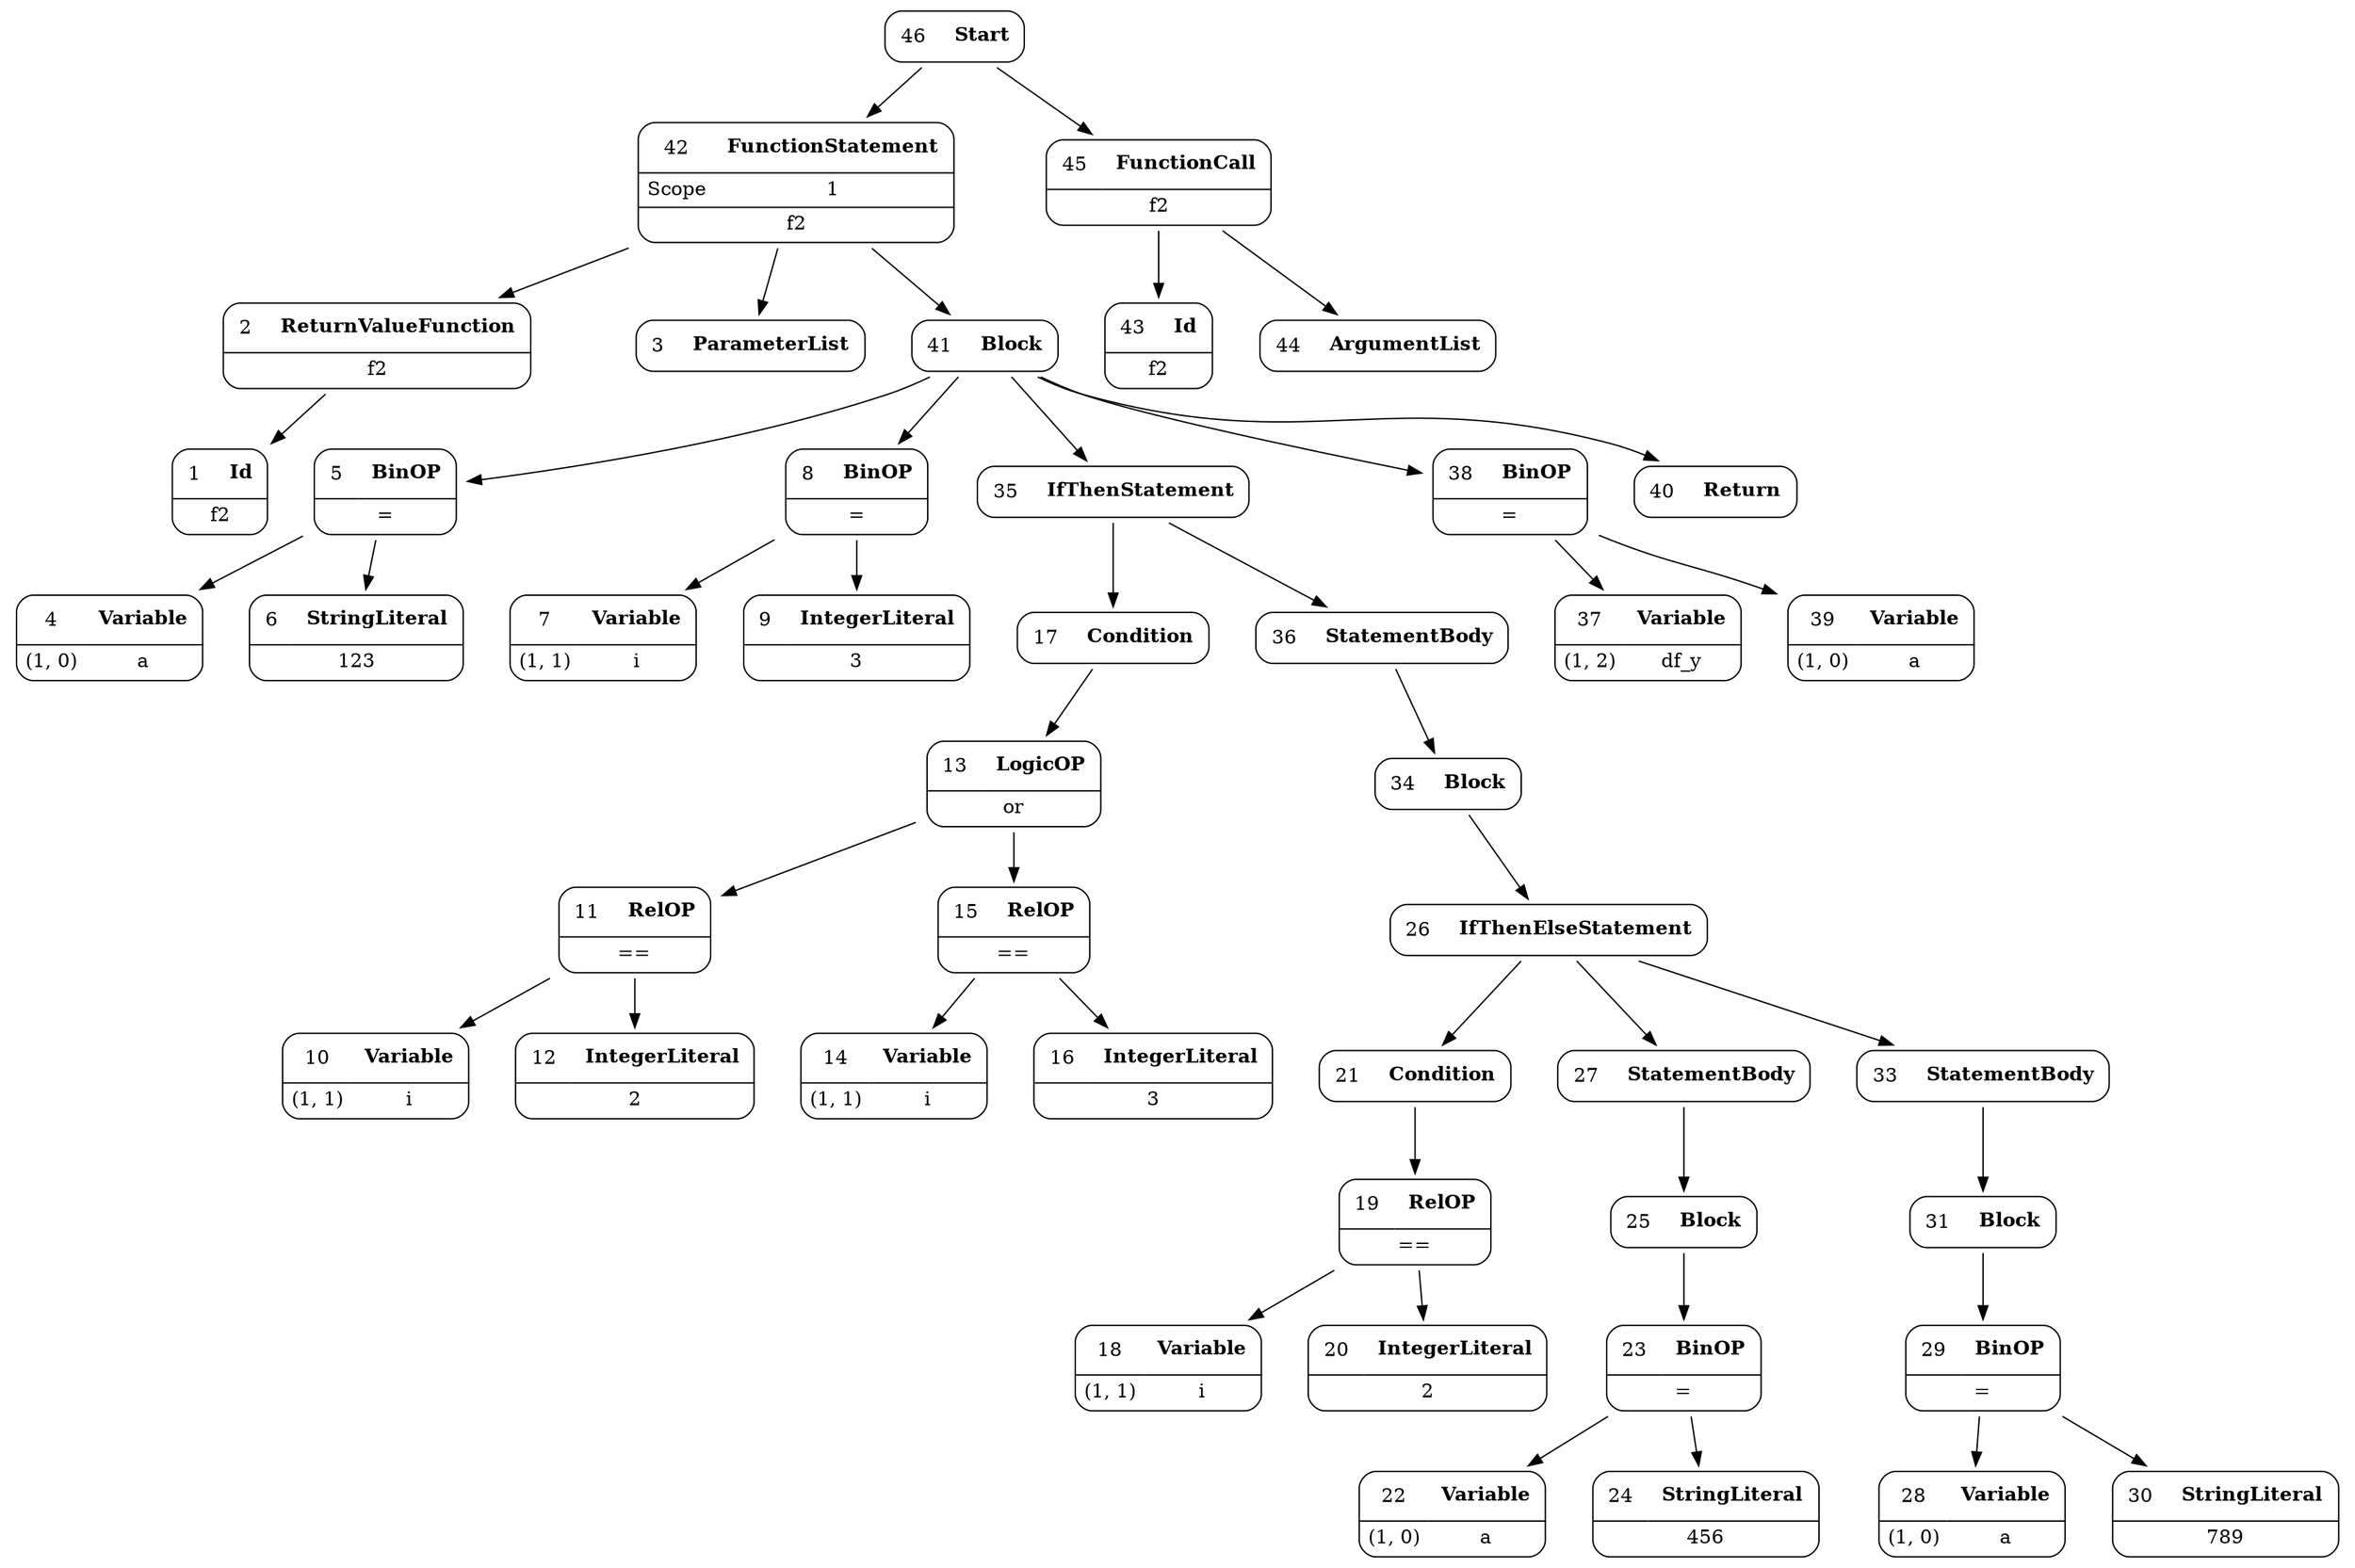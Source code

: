 digraph ast {
node [shape=none];
1 [label=<<TABLE border='1' cellspacing='0' cellpadding='10' style='rounded' ><TR><TD border='0'>1</TD><TD border='0'><B>Id</B></TD></TR><HR/><TR><TD border='0' cellpadding='5' colspan='2'>f2</TD></TR></TABLE>>];
2 [label=<<TABLE border='1' cellspacing='0' cellpadding='10' style='rounded' ><TR><TD border='0'>2</TD><TD border='0'><B>ReturnValueFunction</B></TD></TR><HR/><TR><TD border='0' cellpadding='5' colspan='2'>f2</TD></TR></TABLE>>];
2 -> 1 [weight=2];
3 [label=<<TABLE border='1' cellspacing='0' cellpadding='10' style='rounded' ><TR><TD border='0'>3</TD><TD border='0'><B>ParameterList</B></TD></TR></TABLE>>];
4 [label=<<TABLE border='1' cellspacing='0' cellpadding='10' style='rounded' ><TR><TD border='0'>4</TD><TD border='0'><B>Variable</B></TD></TR><HR/><TR><TD border='0' cellpadding='5'>(1, 0)</TD><TD border='0' cellpadding='5'>a</TD></TR></TABLE>>];
5 [label=<<TABLE border='1' cellspacing='0' cellpadding='10' style='rounded' ><TR><TD border='0'>5</TD><TD border='0'><B>BinOP</B></TD></TR><HR/><TR><TD border='0' cellpadding='5' colspan='2'>=</TD></TR></TABLE>>];
5 -> 4 [weight=2];
5 -> 6 [weight=2];
6 [label=<<TABLE border='1' cellspacing='0' cellpadding='10' style='rounded' ><TR><TD border='0'>6</TD><TD border='0'><B>StringLiteral</B></TD></TR><HR/><TR><TD border='0' cellpadding='5' colspan='2'>123</TD></TR></TABLE>>];
7 [label=<<TABLE border='1' cellspacing='0' cellpadding='10' style='rounded' ><TR><TD border='0'>7</TD><TD border='0'><B>Variable</B></TD></TR><HR/><TR><TD border='0' cellpadding='5'>(1, 1)</TD><TD border='0' cellpadding='5'>i</TD></TR></TABLE>>];
8 [label=<<TABLE border='1' cellspacing='0' cellpadding='10' style='rounded' ><TR><TD border='0'>8</TD><TD border='0'><B>BinOP</B></TD></TR><HR/><TR><TD border='0' cellpadding='5' colspan='2'>=</TD></TR></TABLE>>];
8 -> 7 [weight=2];
8 -> 9 [weight=2];
9 [label=<<TABLE border='1' cellspacing='0' cellpadding='10' style='rounded' ><TR><TD border='0'>9</TD><TD border='0'><B>IntegerLiteral</B></TD></TR><HR/><TR><TD border='0' cellpadding='5' colspan='2'>3</TD></TR></TABLE>>];
10 [label=<<TABLE border='1' cellspacing='0' cellpadding='10' style='rounded' ><TR><TD border='0'>10</TD><TD border='0'><B>Variable</B></TD></TR><HR/><TR><TD border='0' cellpadding='5'>(1, 1)</TD><TD border='0' cellpadding='5'>i</TD></TR></TABLE>>];
11 [label=<<TABLE border='1' cellspacing='0' cellpadding='10' style='rounded' ><TR><TD border='0'>11</TD><TD border='0'><B>RelOP</B></TD></TR><HR/><TR><TD border='0' cellpadding='5' colspan='2'>==</TD></TR></TABLE>>];
11 -> 10 [weight=2];
11 -> 12 [weight=2];
12 [label=<<TABLE border='1' cellspacing='0' cellpadding='10' style='rounded' ><TR><TD border='0'>12</TD><TD border='0'><B>IntegerLiteral</B></TD></TR><HR/><TR><TD border='0' cellpadding='5' colspan='2'>2</TD></TR></TABLE>>];
13 [label=<<TABLE border='1' cellspacing='0' cellpadding='10' style='rounded' ><TR><TD border='0'>13</TD><TD border='0'><B>LogicOP</B></TD></TR><HR/><TR><TD border='0' cellpadding='5' colspan='2'>or</TD></TR></TABLE>>];
13 -> 11 [weight=2];
13 -> 15 [weight=2];
14 [label=<<TABLE border='1' cellspacing='0' cellpadding='10' style='rounded' ><TR><TD border='0'>14</TD><TD border='0'><B>Variable</B></TD></TR><HR/><TR><TD border='0' cellpadding='5'>(1, 1)</TD><TD border='0' cellpadding='5'>i</TD></TR></TABLE>>];
15 [label=<<TABLE border='1' cellspacing='0' cellpadding='10' style='rounded' ><TR><TD border='0'>15</TD><TD border='0'><B>RelOP</B></TD></TR><HR/><TR><TD border='0' cellpadding='5' colspan='2'>==</TD></TR></TABLE>>];
15 -> 14 [weight=2];
15 -> 16 [weight=2];
16 [label=<<TABLE border='1' cellspacing='0' cellpadding='10' style='rounded' ><TR><TD border='0'>16</TD><TD border='0'><B>IntegerLiteral</B></TD></TR><HR/><TR><TD border='0' cellpadding='5' colspan='2'>3</TD></TR></TABLE>>];
17 [label=<<TABLE border='1' cellspacing='0' cellpadding='10' style='rounded' ><TR><TD border='0'>17</TD><TD border='0'><B>Condition</B></TD></TR></TABLE>>];
17 -> 13 [weight=2];
18 [label=<<TABLE border='1' cellspacing='0' cellpadding='10' style='rounded' ><TR><TD border='0'>18</TD><TD border='0'><B>Variable</B></TD></TR><HR/><TR><TD border='0' cellpadding='5'>(1, 1)</TD><TD border='0' cellpadding='5'>i</TD></TR></TABLE>>];
19 [label=<<TABLE border='1' cellspacing='0' cellpadding='10' style='rounded' ><TR><TD border='0'>19</TD><TD border='0'><B>RelOP</B></TD></TR><HR/><TR><TD border='0' cellpadding='5' colspan='2'>==</TD></TR></TABLE>>];
19 -> 18 [weight=2];
19 -> 20 [weight=2];
20 [label=<<TABLE border='1' cellspacing='0' cellpadding='10' style='rounded' ><TR><TD border='0'>20</TD><TD border='0'><B>IntegerLiteral</B></TD></TR><HR/><TR><TD border='0' cellpadding='5' colspan='2'>2</TD></TR></TABLE>>];
21 [label=<<TABLE border='1' cellspacing='0' cellpadding='10' style='rounded' ><TR><TD border='0'>21</TD><TD border='0'><B>Condition</B></TD></TR></TABLE>>];
21 -> 19 [weight=2];
22 [label=<<TABLE border='1' cellspacing='0' cellpadding='10' style='rounded' ><TR><TD border='0'>22</TD><TD border='0'><B>Variable</B></TD></TR><HR/><TR><TD border='0' cellpadding='5'>(1, 0)</TD><TD border='0' cellpadding='5'>a</TD></TR></TABLE>>];
23 [label=<<TABLE border='1' cellspacing='0' cellpadding='10' style='rounded' ><TR><TD border='0'>23</TD><TD border='0'><B>BinOP</B></TD></TR><HR/><TR><TD border='0' cellpadding='5' colspan='2'>=</TD></TR></TABLE>>];
23 -> 22 [weight=2];
23 -> 24 [weight=2];
24 [label=<<TABLE border='1' cellspacing='0' cellpadding='10' style='rounded' ><TR><TD border='0'>24</TD><TD border='0'><B>StringLiteral</B></TD></TR><HR/><TR><TD border='0' cellpadding='5' colspan='2'>456</TD></TR></TABLE>>];
25 [label=<<TABLE border='1' cellspacing='0' cellpadding='10' style='rounded' ><TR><TD border='0'>25</TD><TD border='0'><B>Block</B></TD></TR></TABLE>>];
25 -> 23 [weight=2];
26 [label=<<TABLE border='1' cellspacing='0' cellpadding='10' style='rounded' ><TR><TD border='0'>26</TD><TD border='0'><B>IfThenElseStatement</B></TD></TR></TABLE>>];
26 -> 21 [weight=2];
26 -> 27 [weight=2];
26 -> 33 [weight=2];
27 [label=<<TABLE border='1' cellspacing='0' cellpadding='10' style='rounded' ><TR><TD border='0'>27</TD><TD border='0'><B>StatementBody</B></TD></TR></TABLE>>];
27 -> 25 [weight=2];
28 [label=<<TABLE border='1' cellspacing='0' cellpadding='10' style='rounded' ><TR><TD border='0'>28</TD><TD border='0'><B>Variable</B></TD></TR><HR/><TR><TD border='0' cellpadding='5'>(1, 0)</TD><TD border='0' cellpadding='5'>a</TD></TR></TABLE>>];
29 [label=<<TABLE border='1' cellspacing='0' cellpadding='10' style='rounded' ><TR><TD border='0'>29</TD><TD border='0'><B>BinOP</B></TD></TR><HR/><TR><TD border='0' cellpadding='5' colspan='2'>=</TD></TR></TABLE>>];
29 -> 28 [weight=2];
29 -> 30 [weight=2];
30 [label=<<TABLE border='1' cellspacing='0' cellpadding='10' style='rounded' ><TR><TD border='0'>30</TD><TD border='0'><B>StringLiteral</B></TD></TR><HR/><TR><TD border='0' cellpadding='5' colspan='2'>789</TD></TR></TABLE>>];
31 [label=<<TABLE border='1' cellspacing='0' cellpadding='10' style='rounded' ><TR><TD border='0'>31</TD><TD border='0'><B>Block</B></TD></TR></TABLE>>];
31 -> 29 [weight=2];
33 [label=<<TABLE border='1' cellspacing='0' cellpadding='10' style='rounded' ><TR><TD border='0'>33</TD><TD border='0'><B>StatementBody</B></TD></TR></TABLE>>];
33 -> 31 [weight=2];
34 [label=<<TABLE border='1' cellspacing='0' cellpadding='10' style='rounded' ><TR><TD border='0'>34</TD><TD border='0'><B>Block</B></TD></TR></TABLE>>];
34 -> 26 [weight=2];
35 [label=<<TABLE border='1' cellspacing='0' cellpadding='10' style='rounded' ><TR><TD border='0'>35</TD><TD border='0'><B>IfThenStatement</B></TD></TR></TABLE>>];
35 -> 17 [weight=2];
35 -> 36 [weight=2];
36 [label=<<TABLE border='1' cellspacing='0' cellpadding='10' style='rounded' ><TR><TD border='0'>36</TD><TD border='0'><B>StatementBody</B></TD></TR></TABLE>>];
36 -> 34 [weight=2];
37 [label=<<TABLE border='1' cellspacing='0' cellpadding='10' style='rounded' ><TR><TD border='0'>37</TD><TD border='0'><B>Variable</B></TD></TR><HR/><TR><TD border='0' cellpadding='5'>(1, 2)</TD><TD border='0' cellpadding='5'>df_y</TD></TR></TABLE>>];
38 [label=<<TABLE border='1' cellspacing='0' cellpadding='10' style='rounded' ><TR><TD border='0'>38</TD><TD border='0'><B>BinOP</B></TD></TR><HR/><TR><TD border='0' cellpadding='5' colspan='2'>=</TD></TR></TABLE>>];
38 -> 37 [weight=2];
38 -> 39 [weight=2];
39 [label=<<TABLE border='1' cellspacing='0' cellpadding='10' style='rounded' ><TR><TD border='0'>39</TD><TD border='0'><B>Variable</B></TD></TR><HR/><TR><TD border='0' cellpadding='5'>(1, 0)</TD><TD border='0' cellpadding='5'>a</TD></TR></TABLE>>];
40 [label=<<TABLE border='1' cellspacing='0' cellpadding='10' style='rounded' ><TR><TD border='0'>40</TD><TD border='0'><B>Return</B></TD></TR></TABLE>>];
41 [label=<<TABLE border='1' cellspacing='0' cellpadding='10' style='rounded' ><TR><TD border='0'>41</TD><TD border='0'><B>Block</B></TD></TR></TABLE>>];
41 -> 5 [weight=2];
41 -> 8 [weight=2];
41 -> 35 [weight=2];
41 -> 38 [weight=2];
41 -> 40 [weight=2];
42 [label=<<TABLE border='1' cellspacing='0' cellpadding='10' style='rounded' ><TR><TD border='0'>42</TD><TD border='0'><B>FunctionStatement</B></TD></TR><HR/><TR><TD border='0' cellpadding='5'>Scope</TD><TD border='0' cellpadding='5'>1</TD></TR><HR/><TR><TD border='0' cellpadding='5' colspan='2'>f2</TD></TR></TABLE>>];
42 -> 2 [weight=2];
42 -> 3 [weight=2];
42 -> 41 [weight=2];
43 [label=<<TABLE border='1' cellspacing='0' cellpadding='10' style='rounded' ><TR><TD border='0'>43</TD><TD border='0'><B>Id</B></TD></TR><HR/><TR><TD border='0' cellpadding='5' colspan='2'>f2</TD></TR></TABLE>>];
44 [label=<<TABLE border='1' cellspacing='0' cellpadding='10' style='rounded' ><TR><TD border='0'>44</TD><TD border='0'><B>ArgumentList</B></TD></TR></TABLE>>];
45 [label=<<TABLE border='1' cellspacing='0' cellpadding='10' style='rounded' ><TR><TD border='0'>45</TD><TD border='0'><B>FunctionCall</B></TD></TR><HR/><TR><TD border='0' cellpadding='5' colspan='2'>f2</TD></TR></TABLE>>];
45 -> 43 [weight=2];
45 -> 44 [weight=2];
46 [label=<<TABLE border='1' cellspacing='0' cellpadding='10' style='rounded' ><TR><TD border='0'>46</TD><TD border='0'><B>Start</B></TD></TR></TABLE>>];
46 -> 42 [weight=2];
46 -> 45 [weight=2];
}
